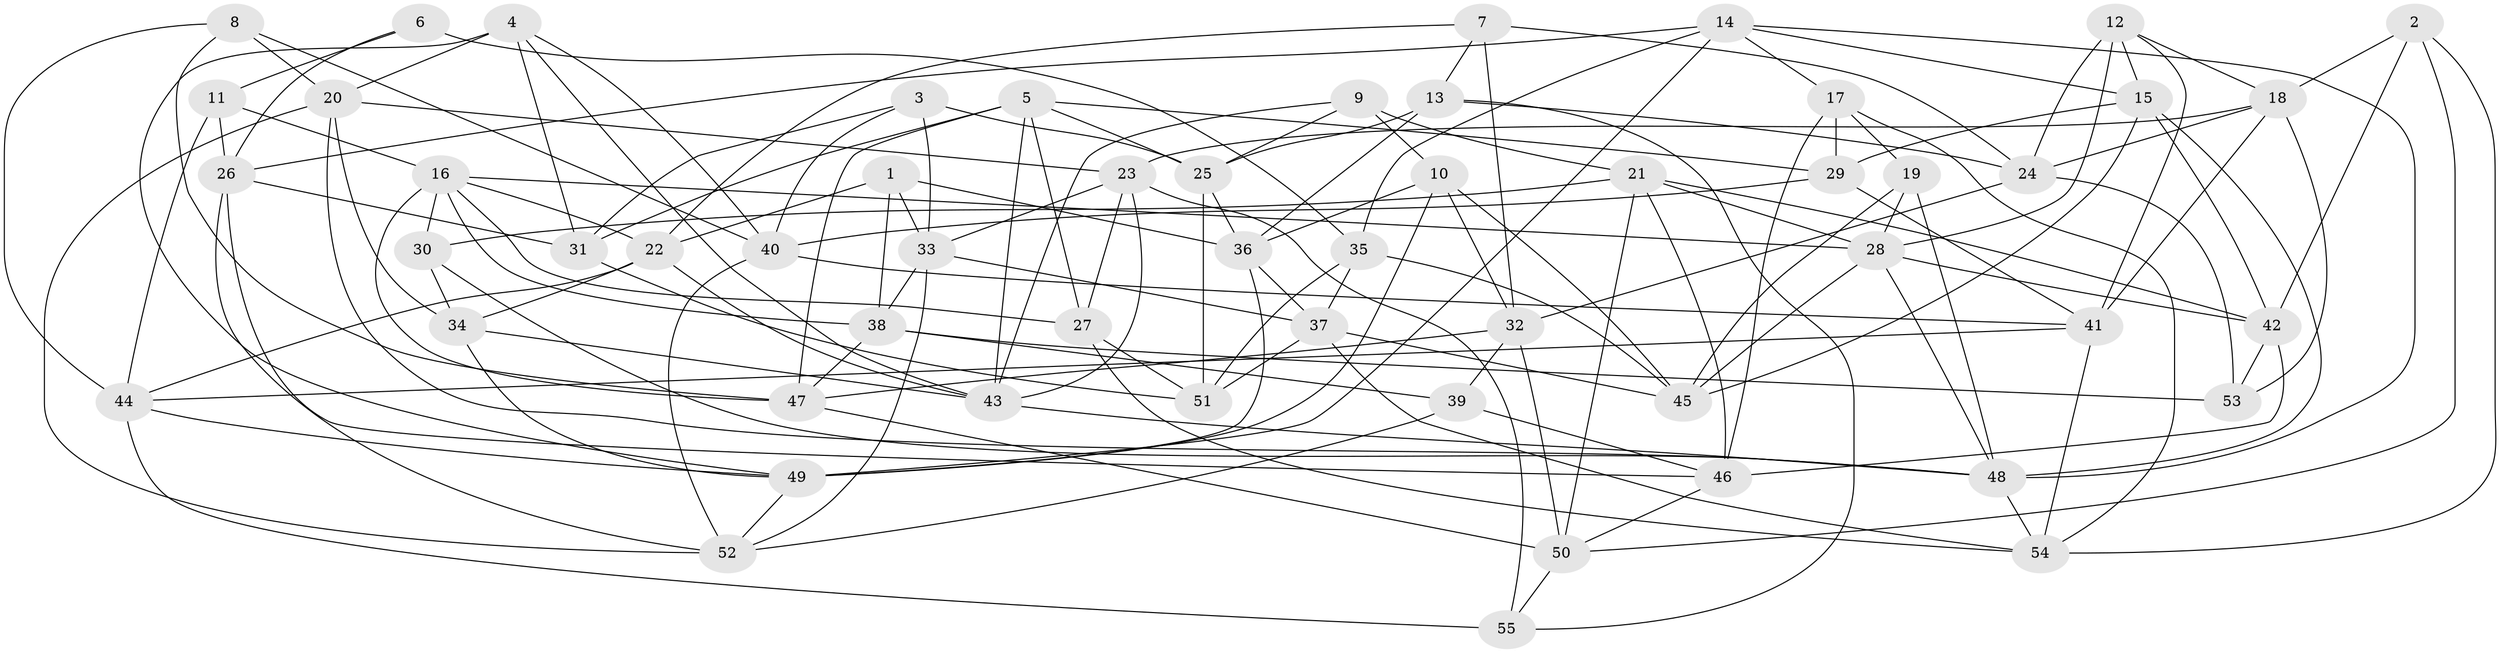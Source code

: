 // original degree distribution, {4: 1.0}
// Generated by graph-tools (version 1.1) at 2025/02/03/09/25 03:02:58]
// undirected, 55 vertices, 149 edges
graph export_dot {
graph [start="1"]
  node [color=gray90,style=filled];
  1;
  2;
  3;
  4;
  5;
  6;
  7;
  8;
  9;
  10;
  11;
  12;
  13;
  14;
  15;
  16;
  17;
  18;
  19;
  20;
  21;
  22;
  23;
  24;
  25;
  26;
  27;
  28;
  29;
  30;
  31;
  32;
  33;
  34;
  35;
  36;
  37;
  38;
  39;
  40;
  41;
  42;
  43;
  44;
  45;
  46;
  47;
  48;
  49;
  50;
  51;
  52;
  53;
  54;
  55;
  1 -- 22 [weight=1.0];
  1 -- 33 [weight=1.0];
  1 -- 36 [weight=1.0];
  1 -- 38 [weight=1.0];
  2 -- 18 [weight=1.0];
  2 -- 42 [weight=1.0];
  2 -- 50 [weight=1.0];
  2 -- 54 [weight=1.0];
  3 -- 25 [weight=1.0];
  3 -- 31 [weight=1.0];
  3 -- 33 [weight=1.0];
  3 -- 40 [weight=1.0];
  4 -- 20 [weight=1.0];
  4 -- 31 [weight=2.0];
  4 -- 40 [weight=1.0];
  4 -- 43 [weight=1.0];
  4 -- 49 [weight=1.0];
  5 -- 25 [weight=1.0];
  5 -- 27 [weight=1.0];
  5 -- 29 [weight=1.0];
  5 -- 31 [weight=1.0];
  5 -- 43 [weight=1.0];
  5 -- 47 [weight=1.0];
  6 -- 11 [weight=1.0];
  6 -- 26 [weight=1.0];
  6 -- 35 [weight=2.0];
  7 -- 13 [weight=1.0];
  7 -- 22 [weight=1.0];
  7 -- 24 [weight=1.0];
  7 -- 32 [weight=1.0];
  8 -- 20 [weight=1.0];
  8 -- 40 [weight=1.0];
  8 -- 44 [weight=1.0];
  8 -- 47 [weight=1.0];
  9 -- 10 [weight=1.0];
  9 -- 21 [weight=1.0];
  9 -- 25 [weight=1.0];
  9 -- 43 [weight=1.0];
  10 -- 32 [weight=1.0];
  10 -- 36 [weight=1.0];
  10 -- 45 [weight=1.0];
  10 -- 49 [weight=2.0];
  11 -- 16 [weight=2.0];
  11 -- 26 [weight=1.0];
  11 -- 44 [weight=2.0];
  12 -- 15 [weight=1.0];
  12 -- 18 [weight=1.0];
  12 -- 24 [weight=1.0];
  12 -- 28 [weight=2.0];
  12 -- 41 [weight=1.0];
  13 -- 24 [weight=1.0];
  13 -- 25 [weight=1.0];
  13 -- 36 [weight=1.0];
  13 -- 55 [weight=2.0];
  14 -- 15 [weight=1.0];
  14 -- 17 [weight=1.0];
  14 -- 26 [weight=1.0];
  14 -- 35 [weight=1.0];
  14 -- 48 [weight=1.0];
  14 -- 49 [weight=1.0];
  15 -- 29 [weight=1.0];
  15 -- 42 [weight=1.0];
  15 -- 45 [weight=1.0];
  15 -- 48 [weight=1.0];
  16 -- 22 [weight=1.0];
  16 -- 27 [weight=1.0];
  16 -- 28 [weight=1.0];
  16 -- 30 [weight=1.0];
  16 -- 38 [weight=1.0];
  16 -- 47 [weight=1.0];
  17 -- 19 [weight=1.0];
  17 -- 29 [weight=2.0];
  17 -- 46 [weight=1.0];
  17 -- 54 [weight=1.0];
  18 -- 23 [weight=1.0];
  18 -- 24 [weight=1.0];
  18 -- 41 [weight=1.0];
  18 -- 53 [weight=1.0];
  19 -- 28 [weight=1.0];
  19 -- 45 [weight=1.0];
  19 -- 48 [weight=1.0];
  20 -- 23 [weight=1.0];
  20 -- 34 [weight=1.0];
  20 -- 48 [weight=1.0];
  20 -- 52 [weight=1.0];
  21 -- 28 [weight=1.0];
  21 -- 30 [weight=1.0];
  21 -- 42 [weight=1.0];
  21 -- 46 [weight=1.0];
  21 -- 50 [weight=1.0];
  22 -- 34 [weight=1.0];
  22 -- 43 [weight=1.0];
  22 -- 44 [weight=1.0];
  23 -- 27 [weight=1.0];
  23 -- 33 [weight=1.0];
  23 -- 43 [weight=1.0];
  23 -- 55 [weight=1.0];
  24 -- 32 [weight=1.0];
  24 -- 53 [weight=1.0];
  25 -- 36 [weight=1.0];
  25 -- 51 [weight=1.0];
  26 -- 31 [weight=1.0];
  26 -- 46 [weight=1.0];
  26 -- 52 [weight=1.0];
  27 -- 51 [weight=2.0];
  27 -- 54 [weight=1.0];
  28 -- 42 [weight=1.0];
  28 -- 45 [weight=1.0];
  28 -- 48 [weight=1.0];
  29 -- 40 [weight=1.0];
  29 -- 41 [weight=1.0];
  30 -- 34 [weight=1.0];
  30 -- 48 [weight=1.0];
  31 -- 51 [weight=1.0];
  32 -- 39 [weight=1.0];
  32 -- 47 [weight=1.0];
  32 -- 50 [weight=1.0];
  33 -- 37 [weight=1.0];
  33 -- 38 [weight=1.0];
  33 -- 52 [weight=1.0];
  34 -- 43 [weight=2.0];
  34 -- 49 [weight=1.0];
  35 -- 37 [weight=1.0];
  35 -- 45 [weight=1.0];
  35 -- 51 [weight=1.0];
  36 -- 37 [weight=1.0];
  36 -- 49 [weight=1.0];
  37 -- 45 [weight=1.0];
  37 -- 51 [weight=1.0];
  37 -- 54 [weight=1.0];
  38 -- 39 [weight=1.0];
  38 -- 47 [weight=1.0];
  38 -- 53 [weight=1.0];
  39 -- 46 [weight=1.0];
  39 -- 52 [weight=1.0];
  40 -- 41 [weight=1.0];
  40 -- 52 [weight=1.0];
  41 -- 44 [weight=1.0];
  41 -- 54 [weight=1.0];
  42 -- 46 [weight=1.0];
  42 -- 53 [weight=1.0];
  43 -- 48 [weight=1.0];
  44 -- 49 [weight=1.0];
  44 -- 55 [weight=2.0];
  46 -- 50 [weight=1.0];
  47 -- 50 [weight=1.0];
  48 -- 54 [weight=1.0];
  49 -- 52 [weight=1.0];
  50 -- 55 [weight=1.0];
}
